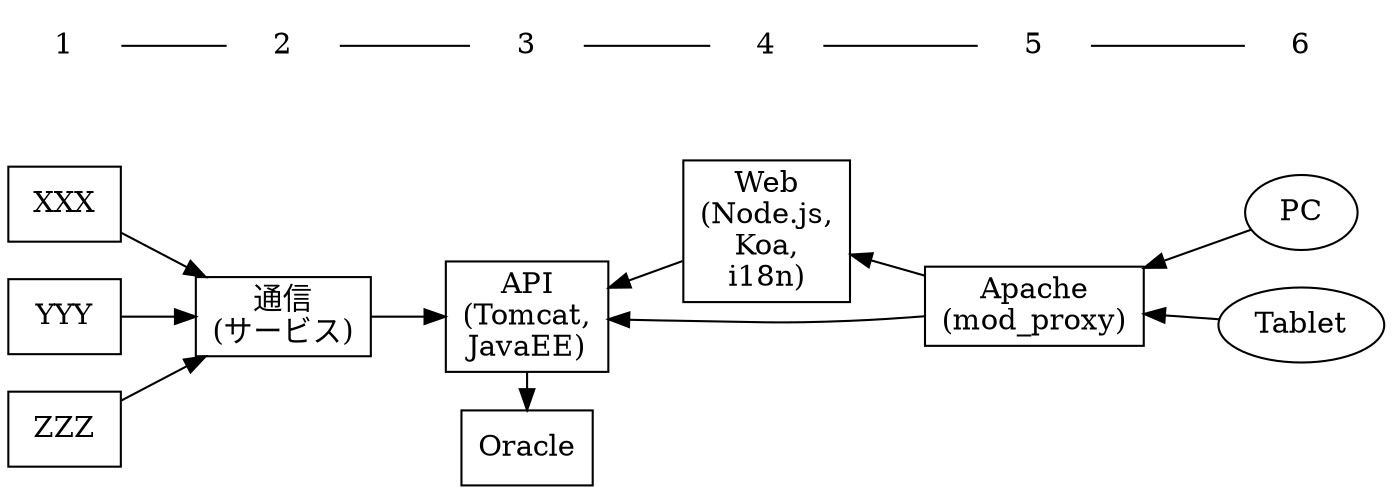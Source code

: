 digraph G {
  graph [rankdir = LR];
  node [shape = box];

  s1[label="XXX"];
  s2[label="YYY"];
  s3[label="ZZZ"];
  srv[label="通信\n(サービス)"];
  api[label="API\n(Tomcat,\nJavaEE)"];
  web[label="Web\n(Node.js,\nKoa,\ni18n)"];
  c1[label="PC" shape=ellipse];
  c2[label="Tablet" shape=ellipse];
  apache[label="Apache\n(mod_proxy)"];
  oracle[label="Oracle"];
  
  1, 2, 3, 4, 5, 6 [shape=none];
  1 -> 2 -> 3 -> 4 -> 5 -> 6 [arrowhead=none];
  
  s1 -> srv -> api -> oracle;
  s2 -> srv;
  s3 -> srv;
  web -> api;
  apache -> api;
  apache -> web;
  c1 -> apache;
  c2 -> apache;

  {rank=same; 1, s1; s2; s3;}
  {rank=same; 2; srv;}
  {rank=same; 3; api; oracle;}
  {rank=same; 4; web;}
  {rank=same; 5; apache;}
  {rank=same; 6; c1; c2;}
}
